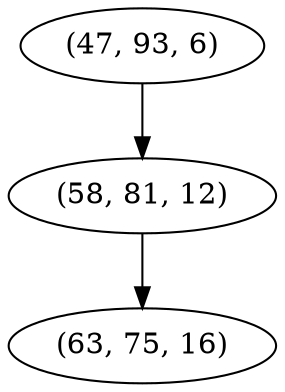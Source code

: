 digraph tree {
    "(47, 93, 6)";
    "(58, 81, 12)";
    "(63, 75, 16)";
    "(47, 93, 6)" -> "(58, 81, 12)";
    "(58, 81, 12)" -> "(63, 75, 16)";
}
